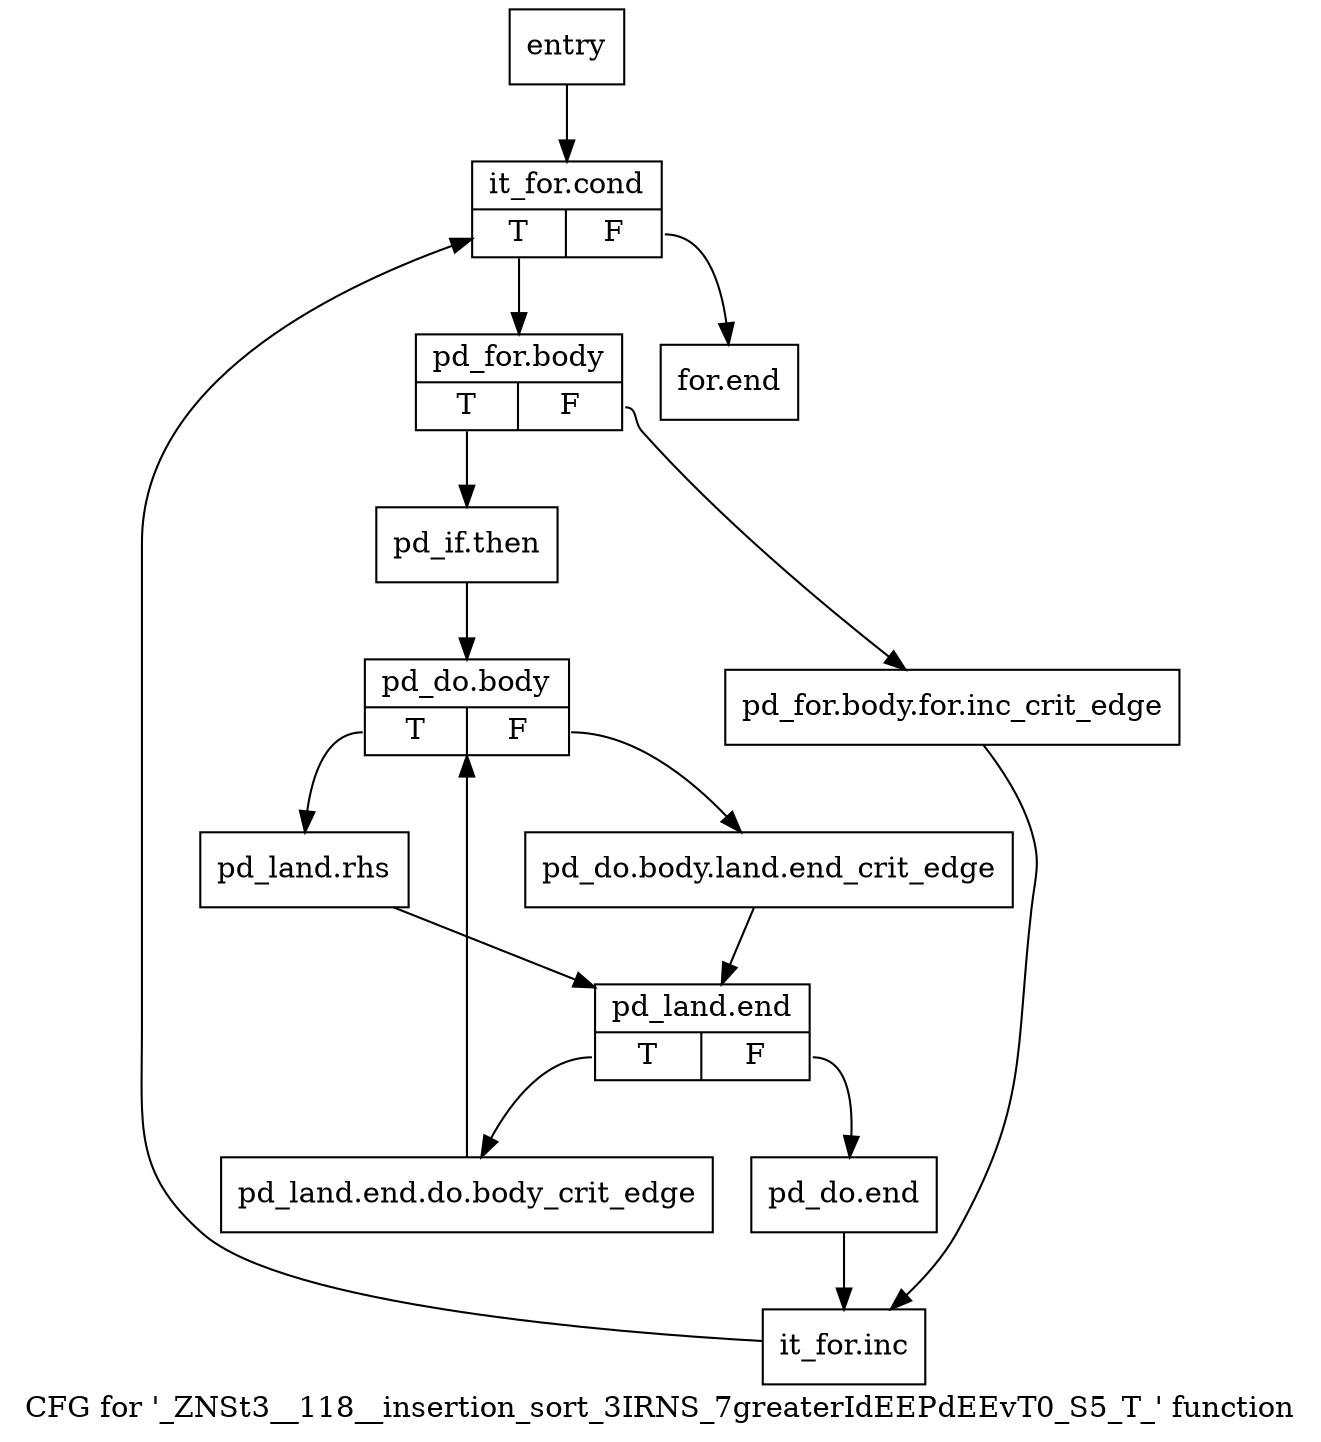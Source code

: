 digraph "CFG for '_ZNSt3__118__insertion_sort_3IRNS_7greaterIdEEPdEEvT0_S5_T_' function" {
	label="CFG for '_ZNSt3__118__insertion_sort_3IRNS_7greaterIdEEPdEEvT0_S5_T_' function";

	Node0x5db42e0 [shape=record,label="{entry}"];
	Node0x5db42e0 -> Node0x5db4330;
	Node0x5db4330 [shape=record,label="{it_for.cond|{<s0>T|<s1>F}}"];
	Node0x5db4330:s0 -> Node0x5db47b0;
	Node0x5db4330:s1 -> Node0x5db4ad0;
	Node0x5db47b0 [shape=record,label="{pd_for.body|{<s0>T|<s1>F}}"];
	Node0x5db47b0:s0 -> Node0x5db4850;
	Node0x5db47b0:s1 -> Node0x5db4800;
	Node0x5db4800 [shape=record,label="{pd_for.body.for.inc_crit_edge}"];
	Node0x5db4800 -> Node0x5db4a80;
	Node0x5db4850 [shape=record,label="{pd_if.then}"];
	Node0x5db4850 -> Node0x5db48a0;
	Node0x5db48a0 [shape=record,label="{pd_do.body|{<s0>T|<s1>F}}"];
	Node0x5db48a0:s0 -> Node0x5db4940;
	Node0x5db48a0:s1 -> Node0x5db48f0;
	Node0x5db48f0 [shape=record,label="{pd_do.body.land.end_crit_edge}"];
	Node0x5db48f0 -> Node0x5db4990;
	Node0x5db4940 [shape=record,label="{pd_land.rhs}"];
	Node0x5db4940 -> Node0x5db4990;
	Node0x5db4990 [shape=record,label="{pd_land.end|{<s0>T|<s1>F}}"];
	Node0x5db4990:s0 -> Node0x5db49e0;
	Node0x5db4990:s1 -> Node0x5db4a30;
	Node0x5db49e0 [shape=record,label="{pd_land.end.do.body_crit_edge}"];
	Node0x5db49e0 -> Node0x5db48a0;
	Node0x5db4a30 [shape=record,label="{pd_do.end}"];
	Node0x5db4a30 -> Node0x5db4a80;
	Node0x5db4a80 [shape=record,label="{it_for.inc}"];
	Node0x5db4a80 -> Node0x5db4330;
	Node0x5db4ad0 [shape=record,label="{for.end}"];
}
